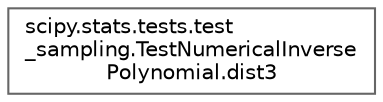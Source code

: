 digraph "Graphical Class Hierarchy"
{
 // LATEX_PDF_SIZE
  bgcolor="transparent";
  edge [fontname=Helvetica,fontsize=10,labelfontname=Helvetica,labelfontsize=10];
  node [fontname=Helvetica,fontsize=10,shape=box,height=0.2,width=0.4];
  rankdir="LR";
  Node0 [id="Node000000",label="scipy.stats.tests.test\l_sampling.TestNumericalInverse\lPolynomial.dist3",height=0.2,width=0.4,color="grey40", fillcolor="white", style="filled",URL="$d1/def/classscipy_1_1stats_1_1tests_1_1test__sampling_1_1TestNumericalInversePolynomial_1_1dist3.html",tooltip=" "];
}
